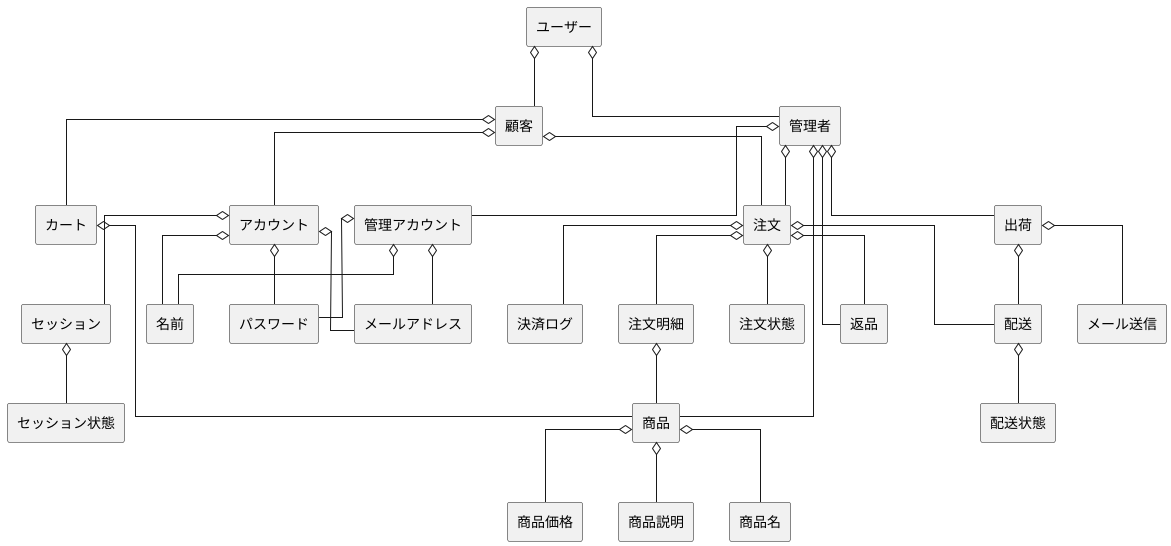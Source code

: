 @startuml 統合ドメインモデル図
skinparam componentStyle rectangle
skinparam linetype ortho


[ユーザー] o-- [管理者]
[ユーザー] o-- [顧客]


[管理者] o-- [管理アカウント]
[管理アカウント] o-- [メールアドレス]
[管理アカウント] o-- [名前]
[管理アカウント] o-- [パスワード]


[顧客] o-- [アカウント]
[アカウント] o-- [セッション]
[セッション] o-- [セッション状態]
[アカウント] o-- [メールアドレス]
[アカウント] o-- [名前]
[アカウント] o-- [パスワード]


[顧客] o-- [カート]
[カート] o-- [商品]
[管理者] o-- [商品]
[商品] o-- [商品価格]
[商品] o-- [商品説明]
[商品] o-- [商品名]


[顧客] o-- [注文]
[管理者] o-- [注文]
[注文] o-- [注文状態]
[注文] o-- [注文明細]
[注文明細] o-- [商品]
[注文] o-- [決済ログ]
[注文] o-- [配送]
[注文] o-- [返品]
[管理者] o-- [返品]

[管理者] o-- [出荷]
[出荷] o-- [配送]
[出荷] o-- [メール送信]
[配送] o-- [配送状態]

@enduml